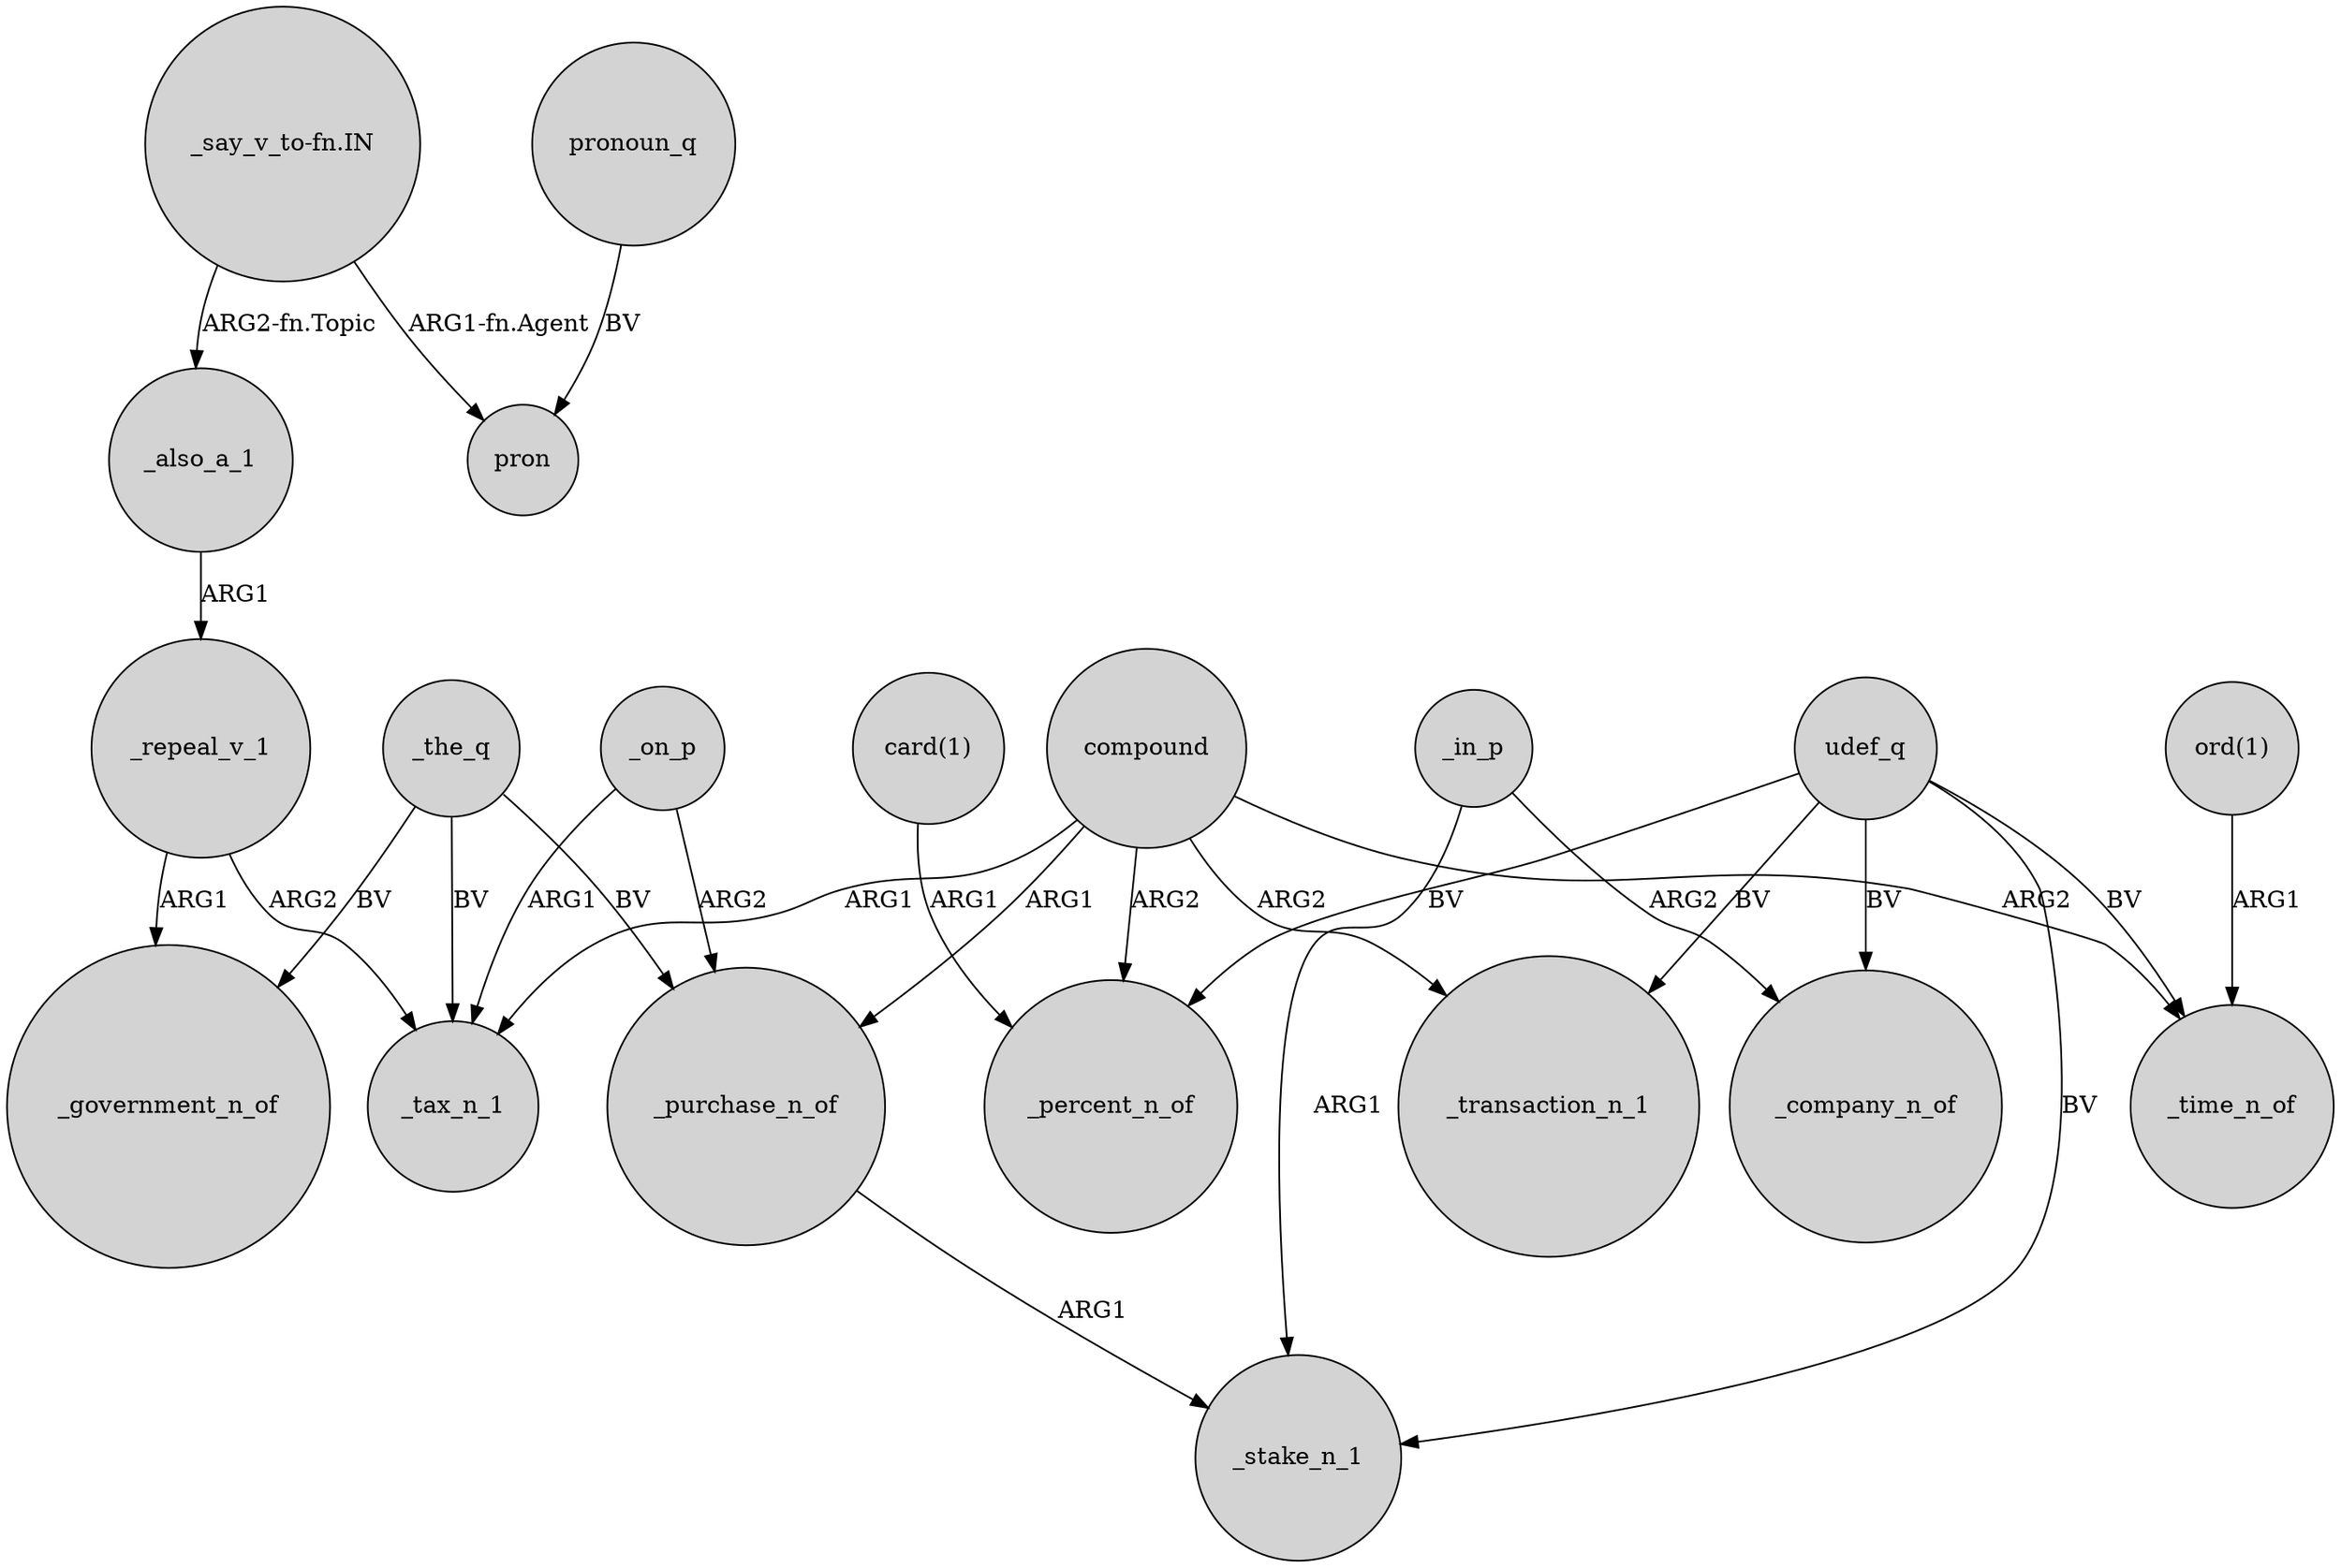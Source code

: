 digraph {
	node [shape=circle style=filled]
	"card(1)" -> _percent_n_of [label=ARG1]
	"_say_v_to-fn.IN" -> _also_a_1 [label="ARG2-fn.Topic"]
	_repeal_v_1 -> _tax_n_1 [label=ARG2]
	_repeal_v_1 -> _government_n_of [label=ARG1]
	_on_p -> _purchase_n_of [label=ARG2]
	_also_a_1 -> _repeal_v_1 [label=ARG1]
	_the_q -> _tax_n_1 [label=BV]
	compound -> _purchase_n_of [label=ARG1]
	compound -> _percent_n_of [label=ARG2]
	compound -> _tax_n_1 [label=ARG1]
	_in_p -> _stake_n_1 [label=ARG1]
	pronoun_q -> pron [label=BV]
	_in_p -> _company_n_of [label=ARG2]
	udef_q -> _time_n_of [label=BV]
	udef_q -> _transaction_n_1 [label=BV]
	compound -> _time_n_of [label=ARG2]
	"_say_v_to-fn.IN" -> pron [label="ARG1-fn.Agent"]
	_the_q -> _government_n_of [label=BV]
	_the_q -> _purchase_n_of [label=BV]
	udef_q -> _percent_n_of [label=BV]
	_purchase_n_of -> _stake_n_1 [label=ARG1]
	udef_q -> _stake_n_1 [label=BV]
	udef_q -> _company_n_of [label=BV]
	_on_p -> _tax_n_1 [label=ARG1]
	"ord(1)" -> _time_n_of [label=ARG1]
	compound -> _transaction_n_1 [label=ARG2]
}
